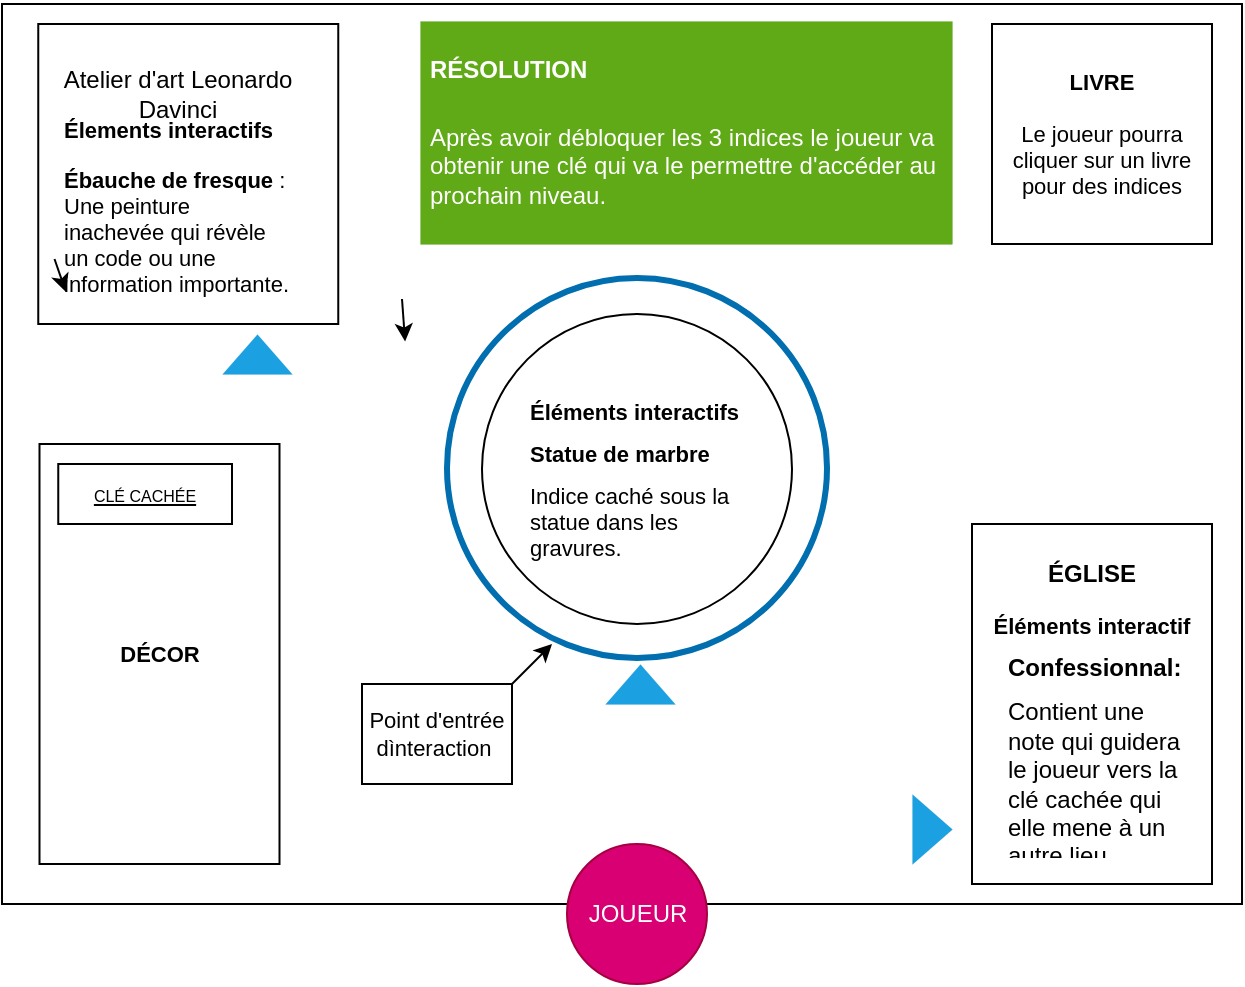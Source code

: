 <mxfile>
    <diagram id="ovxCPT6P1wTKiNHWO40U" name="Page-1">
        <mxGraphModel dx="800" dy="702" grid="1" gridSize="10" guides="1" tooltips="1" connect="1" arrows="1" fold="1" page="1" pageScale="1" pageWidth="850" pageHeight="1100" math="0" shadow="0">
            <root>
                <mxCell id="0"/>
                <mxCell id="1" parent="0"/>
                <mxCell id="2" value="" style="whiteSpace=wrap;html=1;" parent="1" vertex="1">
                    <mxGeometry x="115" y="200" width="620" height="450" as="geometry"/>
                </mxCell>
                <mxCell id="3" value="JOUEUR" style="ellipse;whiteSpace=wrap;html=1;aspect=fixed;fillColor=#d80073;fontColor=#ffffff;strokeColor=#A50040;" parent="1" vertex="1">
                    <mxGeometry x="397.5" y="620" width="70" height="70" as="geometry"/>
                </mxCell>
                <mxCell id="4" value="" style="ellipse;whiteSpace=wrap;html=1;aspect=fixed;" parent="1" vertex="1">
                    <mxGeometry x="355" y="355" width="155" height="155" as="geometry"/>
                </mxCell>
                <mxCell id="6" value="Atelier d'art Leonardo Davinci" style="text;html=1;strokeColor=none;fillColor=none;align=center;verticalAlign=middle;whiteSpace=wrap;rounded=0;" parent="1" vertex="1">
                    <mxGeometry x="133.13" y="230" width="140" height="30" as="geometry"/>
                </mxCell>
                <mxCell id="7" value="&lt;h1 style=&quot;font-size: 11px;&quot;&gt;&lt;font style=&quot;font-size: 11px;&quot;&gt;Élements interactifs&lt;/font&gt;&lt;/h1&gt;&lt;p style=&quot;font-size: 11px;&quot;&gt;&lt;font style=&quot;font-size: 11px;&quot;&gt;&lt;strong style=&quot;&quot;&gt;Ébauche de fresque&lt;/strong&gt; : Une peinture inachevée qui révèle un code ou une information importante.&lt;/font&gt;&lt;br&gt;&lt;/p&gt;" style="text;html=1;strokeColor=none;fillColor=none;spacing=5;spacingTop=-20;whiteSpace=wrap;overflow=hidden;rounded=0;strokeWidth=0;" parent="1" vertex="1">
                    <mxGeometry x="141.25" y="260" width="123.75" height="90" as="geometry"/>
                </mxCell>
                <mxCell id="8" value="&lt;b&gt;DÉCOR&lt;/b&gt;" style="rounded=0;whiteSpace=wrap;html=1;strokeWidth=1;fontSize=11;" parent="1" vertex="1">
                    <mxGeometry x="133.75" y="420" width="120" height="210" as="geometry"/>
                </mxCell>
                <mxCell id="13" value="" style="shape=trapezoid;perimeter=trapezoidPerimeter;whiteSpace=wrap;html=1;fixedSize=1;strokeWidth=0;fontSize=11;fillColor=#1ba1e2;fontColor=#ffffff;strokeColor=#006EAF;" parent="1" vertex="1">
                    <mxGeometry x="225" y="365" width="35" height="20" as="geometry"/>
                </mxCell>
                <mxCell id="17" value="" style="ellipse;whiteSpace=wrap;html=1;aspect=fixed;strokeWidth=3;fontSize=11;fillColor=none;fontColor=#ffffff;strokeColor=#006EAF;" parent="1" vertex="1">
                    <mxGeometry x="337.5" y="337" width="190" height="190" as="geometry"/>
                </mxCell>
                <mxCell id="18" value="&lt;b&gt;LIVRE&lt;br&gt;&amp;nbsp;&lt;/b&gt;&lt;br&gt;Le joueur pourra cliquer sur un livre pour des indices" style="whiteSpace=wrap;html=1;aspect=fixed;strokeWidth=1;fontSize=11;fillColor=none;strokeColor=default;" parent="1" vertex="1">
                    <mxGeometry x="610" y="210" width="110" height="110" as="geometry"/>
                </mxCell>
                <mxCell id="19" value="&lt;h1 style=&quot;font-size: 11px;&quot;&gt;&lt;br&gt;&lt;/h1&gt;&lt;h1 style=&quot;font-size: 11px;&quot;&gt;&lt;br&gt;&lt;/h1&gt;&lt;h1 style=&quot;font-size: 11px;&quot;&gt;Éléments interactifs&amp;nbsp;&lt;/h1&gt;&lt;h1 style=&quot;font-size: 11px;&quot;&gt;Statue de marbre&lt;/h1&gt;&lt;h1 style=&quot;font-size: 11px;&quot;&gt;&lt;span style=&quot;font-weight: normal; background-color: initial;&quot;&gt;Indice caché sous la statue dans les gravures.&lt;/span&gt;&lt;br&gt;&lt;/h1&gt;" style="text;html=1;strokeColor=none;fillColor=none;spacing=5;spacingTop=-20;whiteSpace=wrap;overflow=hidden;rounded=0;strokeWidth=1;fontSize=11;" parent="1" vertex="1">
                    <mxGeometry x="374" y="360" width="130" height="120" as="geometry"/>
                </mxCell>
                <mxCell id="20" value="Point d'entrée dìnteraction&amp;nbsp;" style="text;html=1;strokeColor=default;fillColor=default;align=center;verticalAlign=middle;whiteSpace=wrap;rounded=0;strokeWidth=1;fontSize=11;" parent="1" vertex="1">
                    <mxGeometry x="295" y="540" width="75" height="50" as="geometry"/>
                </mxCell>
                <mxCell id="22" value="" style="endArrow=classic;html=1;fontSize=11;exitX=1;exitY=0;exitDx=0;exitDy=0;" parent="1" source="20" edge="1">
                    <mxGeometry width="50" height="50" relative="1" as="geometry">
                        <mxPoint x="550" y="490" as="sourcePoint"/>
                        <mxPoint x="390" y="520" as="targetPoint"/>
                    </mxGeometry>
                </mxCell>
                <mxCell id="24" value="" style="rounded=0;whiteSpace=wrap;html=1;strokeColor=default;strokeWidth=1;fontSize=11;fillColor=default;" parent="1" vertex="1">
                    <mxGeometry x="600" y="460" width="120" height="180" as="geometry"/>
                </mxCell>
                <mxCell id="25" value="&lt;h1 style=&quot;font-size: 12px;&quot;&gt;&lt;font style=&quot;font-size: 12px;&quot;&gt;&lt;strong style=&quot;&quot;&gt;Confessionnal&lt;/strong&gt;:&amp;nbsp;&lt;/font&gt;&lt;/h1&gt;&lt;h1 style=&quot;font-size: 12px;&quot;&gt;&lt;span style=&quot;font-weight: normal;&quot;&gt;&lt;font style=&quot;font-size: 12px;&quot;&gt;Contient une note qui guidera le joueur vers la clé cachée qui elle mene à un autre lieu.&lt;/font&gt;&lt;/span&gt;&lt;br&gt;&lt;/h1&gt;" style="text;html=1;strokeColor=none;fillColor=none;spacing=5;spacingTop=-20;whiteSpace=wrap;overflow=hidden;rounded=0;strokeWidth=1;fontSize=11;" parent="1" vertex="1">
                    <mxGeometry x="612.5" y="527" width="95" height="100" as="geometry"/>
                </mxCell>
                <mxCell id="26" value="&lt;b&gt;&lt;font style=&quot;font-size: 11px;&quot;&gt;Éléments interactif&lt;/font&gt;&lt;/b&gt;" style="text;html=1;strokeColor=none;fillColor=none;align=center;verticalAlign=middle;whiteSpace=wrap;rounded=0;strokeWidth=0;fontSize=12;" parent="1" vertex="1">
                    <mxGeometry x="600" y="494" width="120" height="33" as="geometry"/>
                </mxCell>
                <mxCell id="27" value="&lt;b&gt;ÉGLISE&lt;/b&gt;" style="text;html=1;strokeColor=none;fillColor=none;align=center;verticalAlign=middle;whiteSpace=wrap;rounded=0;strokeWidth=0;fontSize=12;" parent="1" vertex="1">
                    <mxGeometry x="630" y="470" width="60" height="30" as="geometry"/>
                </mxCell>
                <mxCell id="29" value="&lt;h1 style=&quot;&quot;&gt;&lt;font style=&quot;font-size: 12px;&quot;&gt;RÉSOLUTION&lt;/font&gt;&lt;/h1&gt;&lt;p style=&quot;&quot;&gt;&lt;font style=&quot;font-size: 12px;&quot;&gt;Après avoir débloquer les 3 indices le joueur va obtenir une clé qui va le permettre d'accéder au prochain niveau.&lt;/font&gt;&lt;/p&gt;" style="text;html=1;strokeColor=#2D7600;fillColor=#60a917;spacing=5;spacingTop=-20;whiteSpace=wrap;overflow=hidden;rounded=0;strokeWidth=0;fontSize=12;fontColor=#ffffff;" parent="1" vertex="1">
                    <mxGeometry x="324" y="208.5" width="266" height="111.5" as="geometry"/>
                </mxCell>
                <mxCell id="30" style="edgeStyle=none;html=1;exitX=1;exitY=0.5;exitDx=0;exitDy=0;entryX=1.01;entryY=0.637;entryDx=0;entryDy=0;entryPerimeter=0;fontSize=12;" parent="1" edge="1">
                    <mxGeometry relative="1" as="geometry">
                        <mxPoint x="315" y="347.5" as="sourcePoint"/>
                        <mxPoint x="316.55" y="368.735" as="targetPoint"/>
                    </mxGeometry>
                </mxCell>
                <mxCell id="31" style="edgeStyle=none;html=1;exitX=0;exitY=0.75;exitDx=0;exitDy=0;entryX=0.046;entryY=0.933;entryDx=0;entryDy=0;entryPerimeter=0;fontSize=12;" parent="1" source="7" target="7" edge="1">
                    <mxGeometry relative="1" as="geometry"/>
                </mxCell>
                <mxCell id="33" value="" style="whiteSpace=wrap;html=1;aspect=fixed;strokeColor=default;strokeWidth=1;fontSize=12;fillColor=none;" parent="1" vertex="1">
                    <mxGeometry x="133.13" y="210" width="150" height="150" as="geometry"/>
                </mxCell>
                <mxCell id="35" value="" style="shape=trapezoid;perimeter=trapezoidPerimeter;whiteSpace=wrap;html=1;fixedSize=1;strokeWidth=0;fontSize=11;fillColor=#1ba1e2;fontColor=#ffffff;strokeColor=#006EAF;direction=south;" parent="1" vertex="1">
                    <mxGeometry x="570" y="595" width="20" height="35" as="geometry"/>
                </mxCell>
                <mxCell id="36" value="" style="shape=trapezoid;perimeter=trapezoidPerimeter;whiteSpace=wrap;html=1;fixedSize=1;strokeWidth=0;fontSize=11;fillColor=#1ba1e2;fontColor=#ffffff;strokeColor=#006EAF;direction=east;" parent="1" vertex="1">
                    <mxGeometry x="416.5" y="530" width="35" height="20" as="geometry"/>
                </mxCell>
                <mxCell id="37" value="&lt;font style=&quot;font-size: 8px;&quot;&gt;&lt;u&gt;CLÉ CACHÉE&lt;/u&gt;&lt;/font&gt;" style="rounded=0;whiteSpace=wrap;html=1;" vertex="1" parent="1">
                    <mxGeometry x="143.13" y="430" width="86.87" height="30" as="geometry"/>
                </mxCell>
            </root>
        </mxGraphModel>
    </diagram>
</mxfile>
